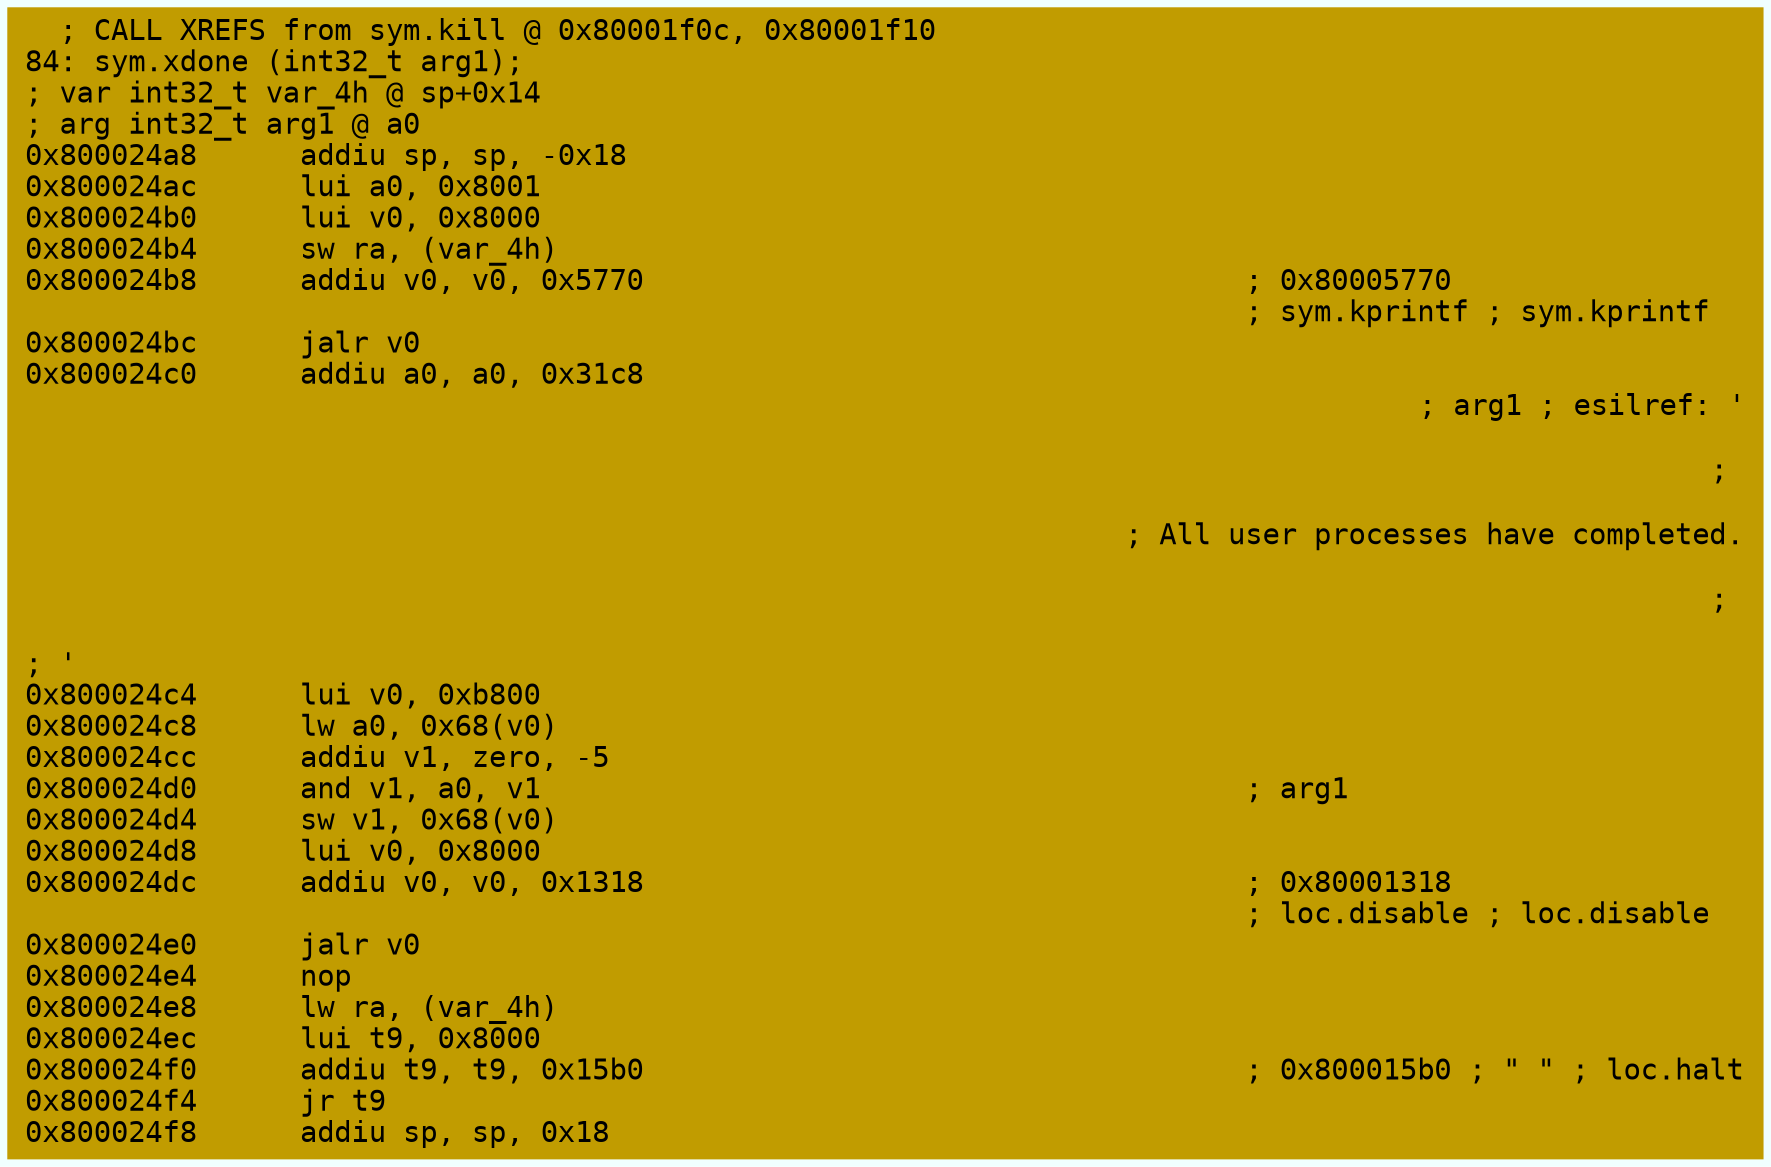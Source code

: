 digraph code {
	graph [bgcolor=azure fontsize=8 fontname="Courier" splines="ortho"];
	node [fillcolor=gray style=filled shape=box];
	edge [arrowhead="normal"];
	"0x800024a8" [URL="sym.xdone/0x800024a8", fillcolor="#c19c00",color="#c19c00", fontname="Courier",label="  ; CALL XREFS from sym.kill @ 0x80001f0c, 0x80001f10\l84: sym.xdone (int32_t arg1);\l; var int32_t var_4h @ sp+0x14\l; arg int32_t arg1 @ a0\l0x800024a8      addiu sp, sp, -0x18\l0x800024ac      lui a0, 0x8001\l0x800024b0      lui v0, 0x8000\l0x800024b4      sw ra, (var_4h)\l0x800024b8      addiu v0, v0, 0x5770                                   ; 0x80005770\l                                                                       ; sym.kprintf ; sym.kprintf\l0x800024bc      jalr v0\l0x800024c0      addiu a0, a0, 0x31c8                                   \l; arg1 ; esilref: '\r\l; \r\l; All user processes have completed.\r\l; \r\l; '\l0x800024c4      lui v0, 0xb800\l0x800024c8      lw a0, 0x68(v0)\l0x800024cc      addiu v1, zero, -5\l0x800024d0      and v1, a0, v1                                         ; arg1\l0x800024d4      sw v1, 0x68(v0)\l0x800024d8      lui v0, 0x8000\l0x800024dc      addiu v0, v0, 0x1318                                   ; 0x80001318\l                                                                       ; loc.disable ; loc.disable\l0x800024e0      jalr v0\l0x800024e4      nop\l0x800024e8      lw ra, (var_4h)\l0x800024ec      lui t9, 0x8000\l0x800024f0      addiu t9, t9, 0x15b0                                   ; 0x800015b0 ; \" \" ; loc.halt\l0x800024f4      jr t9\l0x800024f8      addiu sp, sp, 0x18\l"]
}
